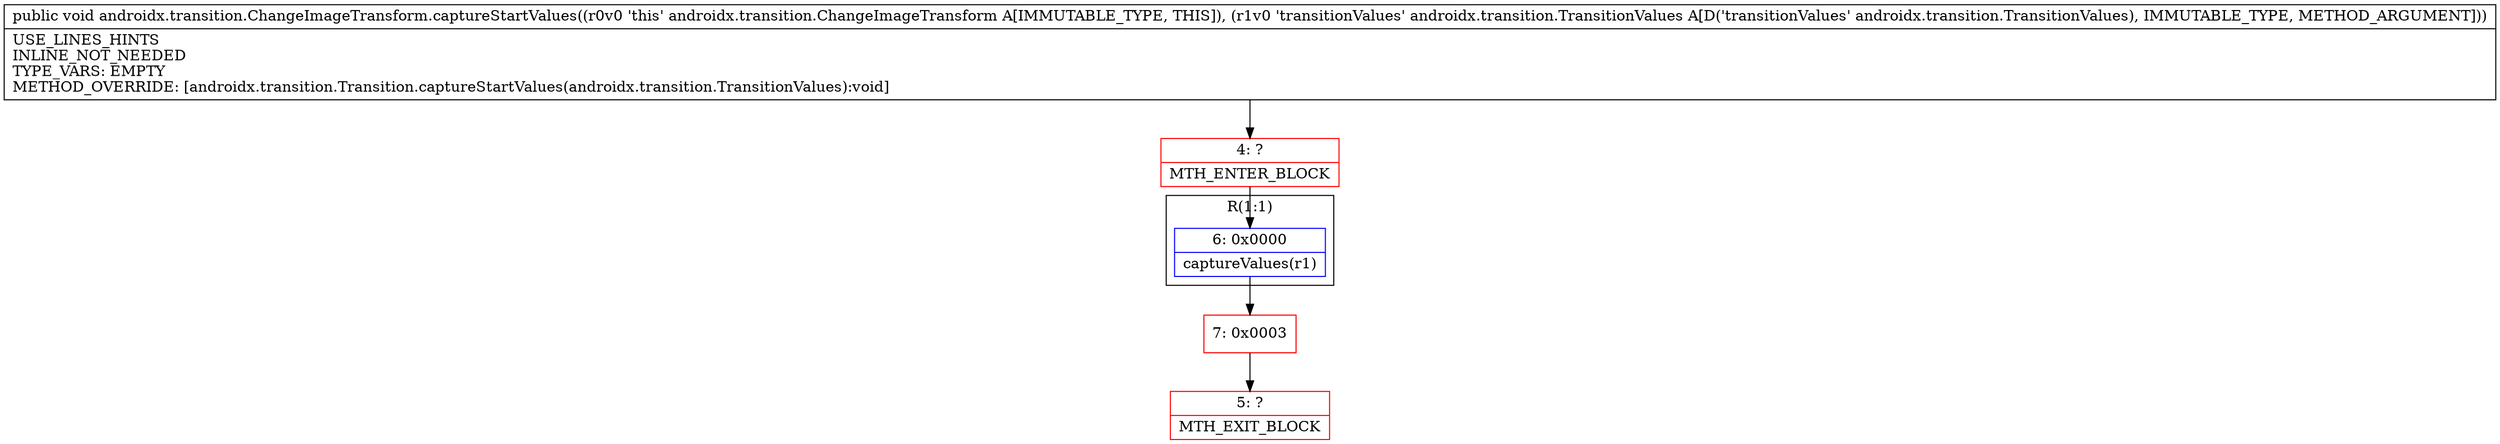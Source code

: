digraph "CFG forandroidx.transition.ChangeImageTransform.captureStartValues(Landroidx\/transition\/TransitionValues;)V" {
subgraph cluster_Region_1581972050 {
label = "R(1:1)";
node [shape=record,color=blue];
Node_6 [shape=record,label="{6\:\ 0x0000|captureValues(r1)\l}"];
}
Node_4 [shape=record,color=red,label="{4\:\ ?|MTH_ENTER_BLOCK\l}"];
Node_7 [shape=record,color=red,label="{7\:\ 0x0003}"];
Node_5 [shape=record,color=red,label="{5\:\ ?|MTH_EXIT_BLOCK\l}"];
MethodNode[shape=record,label="{public void androidx.transition.ChangeImageTransform.captureStartValues((r0v0 'this' androidx.transition.ChangeImageTransform A[IMMUTABLE_TYPE, THIS]), (r1v0 'transitionValues' androidx.transition.TransitionValues A[D('transitionValues' androidx.transition.TransitionValues), IMMUTABLE_TYPE, METHOD_ARGUMENT]))  | USE_LINES_HINTS\lINLINE_NOT_NEEDED\lTYPE_VARS: EMPTY\lMETHOD_OVERRIDE: [androidx.transition.Transition.captureStartValues(androidx.transition.TransitionValues):void]\l}"];
MethodNode -> Node_4;Node_6 -> Node_7;
Node_4 -> Node_6;
Node_7 -> Node_5;
}

